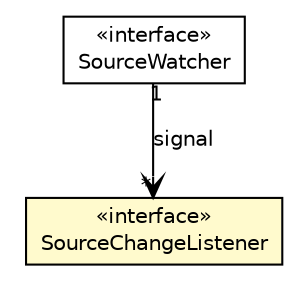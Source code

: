 #!/usr/local/bin/dot
#
# Class diagram 
# Generated by UMLGraph version R5_6-24-gf6e263 (http://www.umlgraph.org/)
#

digraph G {
	edge [fontname="Helvetica",fontsize=10,labelfontname="Helvetica",labelfontsize=10];
	node [fontname="Helvetica",fontsize=10,shape=plaintext];
	nodesep=0.25;
	ranksep=0.5;
	// io.werval.spi.dev.DevShellSPI.SourceWatcher
	c14484 [label=<<table title="io.werval.spi.dev.DevShellSPI.SourceWatcher" border="0" cellborder="1" cellspacing="0" cellpadding="2" port="p" href="./DevShellSPI.SourceWatcher.html">
		<tr><td><table border="0" cellspacing="0" cellpadding="1">
<tr><td align="center" balign="center"> &#171;interface&#187; </td></tr>
<tr><td align="center" balign="center"> SourceWatcher </td></tr>
		</table></td></tr>
		</table>>, URL="./DevShellSPI.SourceWatcher.html", fontname="Helvetica", fontcolor="black", fontsize=10.0];
	// io.werval.spi.dev.DevShellSPI.SourceChangeListener
	c14485 [label=<<table title="io.werval.spi.dev.DevShellSPI.SourceChangeListener" border="0" cellborder="1" cellspacing="0" cellpadding="2" port="p" bgcolor="lemonChiffon" href="./DevShellSPI.SourceChangeListener.html">
		<tr><td><table border="0" cellspacing="0" cellpadding="1">
<tr><td align="center" balign="center"> &#171;interface&#187; </td></tr>
<tr><td align="center" balign="center"> SourceChangeListener </td></tr>
		</table></td></tr>
		</table>>, URL="./DevShellSPI.SourceChangeListener.html", fontname="Helvetica", fontcolor="black", fontsize=10.0];
	// io.werval.spi.dev.DevShellSPI.SourceWatcher NAVASSOC io.werval.spi.dev.DevShellSPI.SourceChangeListener
	c14484:p -> c14485:p [taillabel="1", label="signal", headlabel="*", fontname="Helvetica", fontcolor="black", fontsize=10.0, color="black", arrowhead=open];
}

